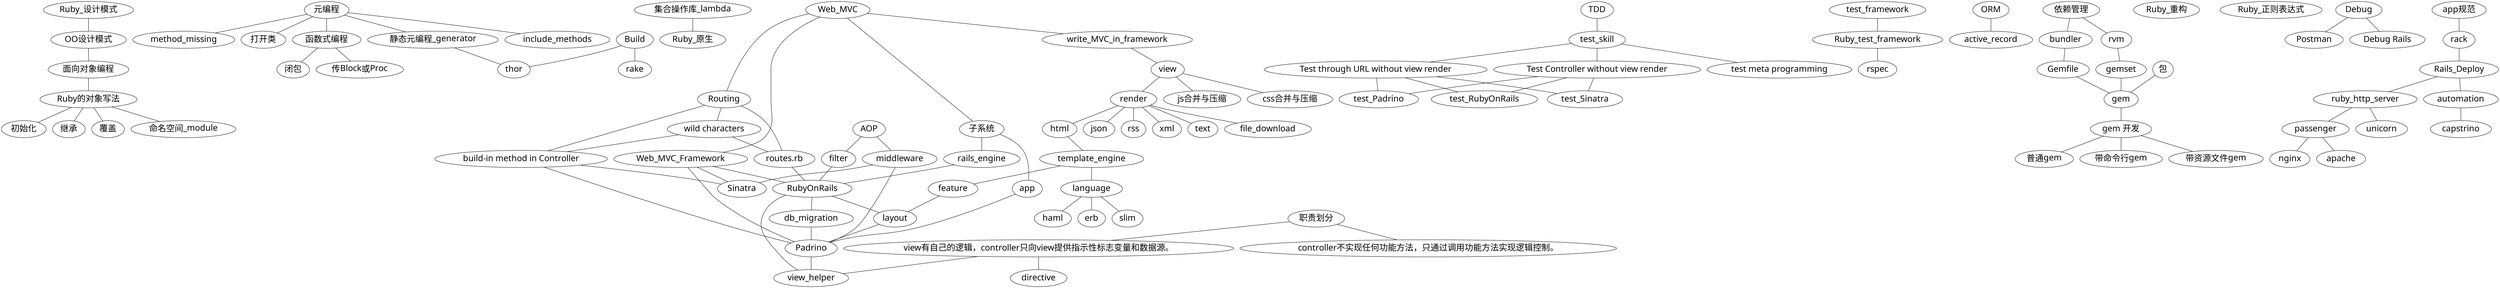 graph ruby_knowlege_map {
  node [fontname="Verdana", fontsize= 24, size="30,30"];
  面向对象编程 -- Ruby的对象写法;
  Ruby的对象写法 -- 初始化;
  Ruby的对象写法 -- 继承;
  Ruby的对象写法 -- 覆盖;
  Ruby的对象写法 -- 命名空间_module;
  元编程 -- include_methods;
  元编程 -- method_missing;
  元编程 -- 打开类;
  元编程 -- 静态元编程_generator -- thor;
  元编程 -- 函数式编程;
  集合操作库_lambda -- Ruby_原生;
  函数式编程 -- 传Block或Proc, 闭包;
  Web_MVC -- Routing -- "wild characters" -- "routes.rb", "build-in method in Controller";
  Routing -- "routes.rb" -- RubyOnRails;
  Routing -- "build-in method in Controller" -- Sinatra,Padrino
  Web_MVC -- write_MVC_in_framework -- view -- render -- html,json,rss,xml,text,file_download;
  Web_MVC -- 子系统 -- rails_engine,app;
  rails_engine -- RubyOnRails;
  app -- Padrino;
  html -- template_engine -- language -- haml,erb,slim;
  template_engine --  feature -- layout;
  view -- js合并与压缩,css合并与压缩;
  RubyOnRails -- layout -- Padrino;
  Web_MVC -- Web_MVC_Framework; 
  Web_MVC_Framework -- RubyOnRails;
  Web_MVC_Framework -- Padrino; 
  Web_MVC_Framework -- Sinatra;
  AOP -- filter, middleware;
  filter -- RubyOnRails;
  middleware -- Sinatra, Padrino;
  TDD -- test_skill;
  test_skill -- "Test Controller without view render" -- test_Padrino, test_RubyOnRails, test_Sinatra;
  test_skill -- "Test through URL without view render" -- test_Padrino, test_RubyOnRails, test_Sinatra;
  test_skill -- "test meta programming";
  test_framework -- Ruby_test_framework -- rspec;
  职责划分 -- controller不实现任何功能方法，只通过调用功能方法实现逻辑控制。;
  职责划分 -- view有自己的逻辑，controller只向view提供指示性标志变量和数据源。;
  view有自己的逻辑，controller只向view提供指示性标志变量和数据源。 -- view_helper;
  view有自己的逻辑，controller只向view提供指示性标志变量和数据源。 -- directive;
  RubyOnRails -- view_helper;
  Padrino -- view_helper;
  Ruby_设计模式 -- OO设计模式;
  OO设计模式 -- 面向对象编程;
  ORM -- active_record;
  RubyOnRails -- db_migration;
  db_migration -- Padrino;
  Build -- rake;
  Build -- thor;
  依赖管理 -- bundler -- Gemfile -- gem;
  依赖管理 -- rvm -- gemset -- gem;
  包 -- gem -- "gem 开发" -- 普通gem, 带命令行gem,带资源文件gem;
  Ruby_重构;
  Ruby_正则表达式;
  Debug -- Postman, "Debug Rails"; 
  app规范 -- rack -- Rails_Deploy -- ruby_http_server -- passenger -- nginx,apache;
  ruby_http_server -- unicorn;
  Rails_Deploy -- automation -- capstrino;
  ruby_http_server; 
}	